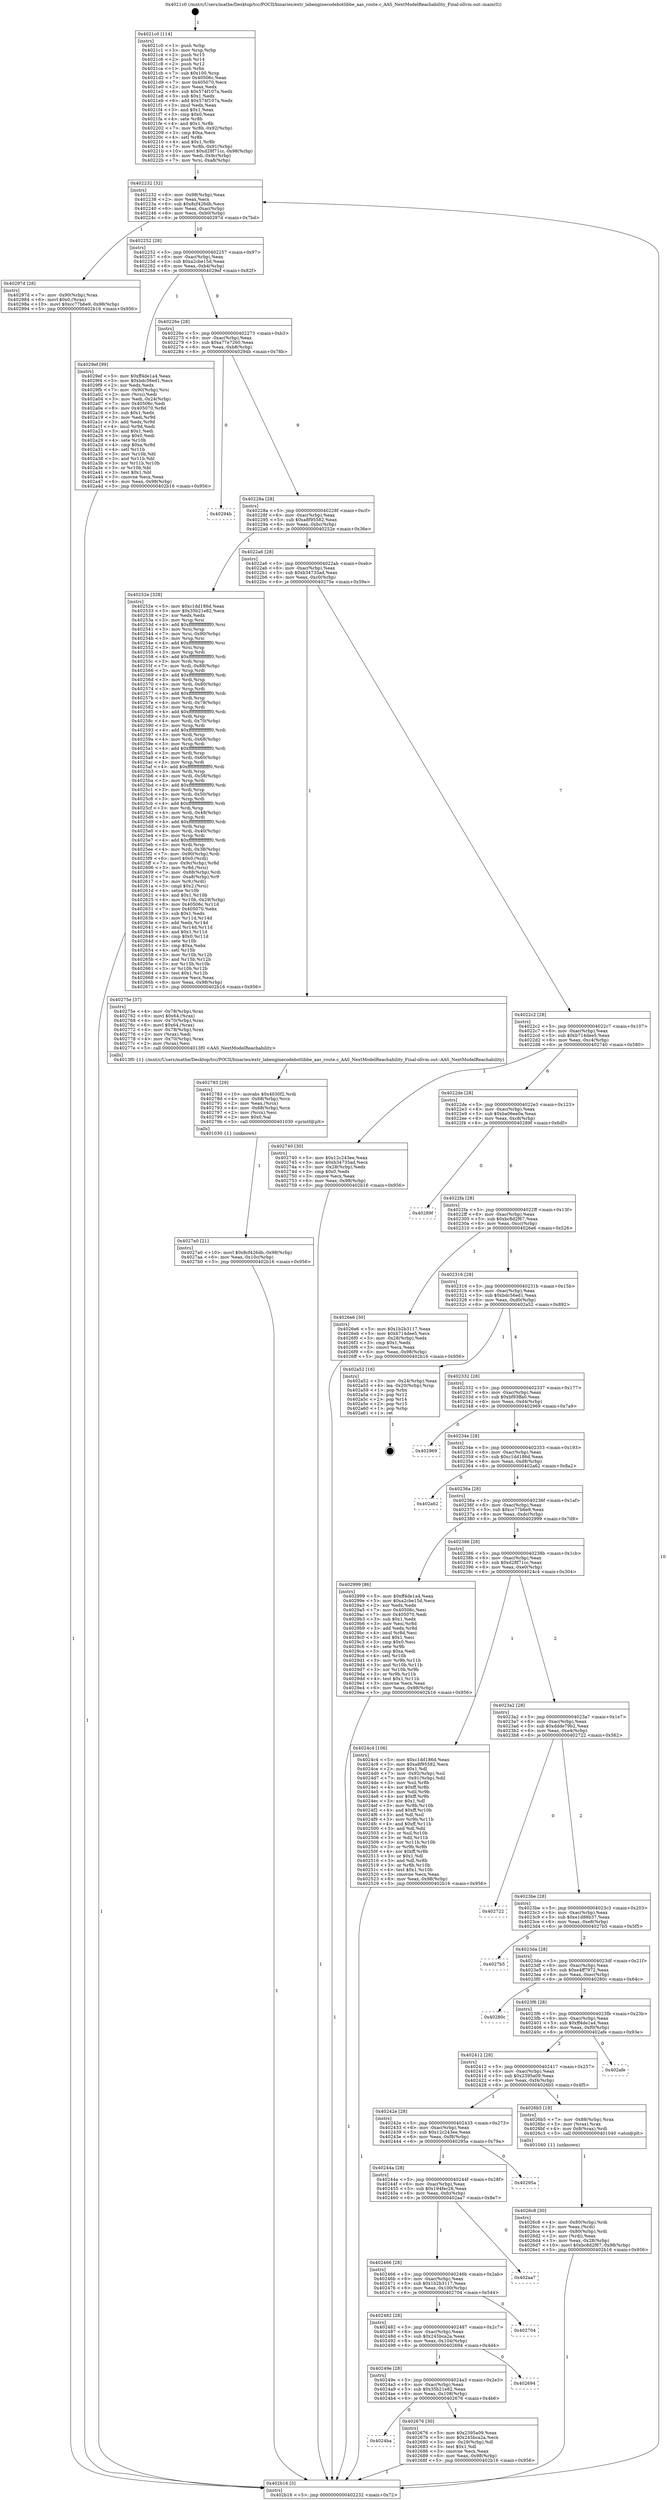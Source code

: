 digraph "0x4021c0" {
  label = "0x4021c0 (/mnt/c/Users/mathe/Desktop/tcc/POCII/binaries/extr_labenginecodebotlibbe_aas_route.c_AAS_NextModelReachability_Final-ollvm.out::main(0))"
  labelloc = "t"
  node[shape=record]

  Entry [label="",width=0.3,height=0.3,shape=circle,fillcolor=black,style=filled]
  "0x402232" [label="{
     0x402232 [32]\l
     | [instrs]\l
     &nbsp;&nbsp;0x402232 \<+6\>: mov -0x98(%rbp),%eax\l
     &nbsp;&nbsp;0x402238 \<+2\>: mov %eax,%ecx\l
     &nbsp;&nbsp;0x40223a \<+6\>: sub $0x8cf426db,%ecx\l
     &nbsp;&nbsp;0x402240 \<+6\>: mov %eax,-0xac(%rbp)\l
     &nbsp;&nbsp;0x402246 \<+6\>: mov %ecx,-0xb0(%rbp)\l
     &nbsp;&nbsp;0x40224c \<+6\>: je 000000000040297d \<main+0x7bd\>\l
  }"]
  "0x40297d" [label="{
     0x40297d [28]\l
     | [instrs]\l
     &nbsp;&nbsp;0x40297d \<+7\>: mov -0x90(%rbp),%rax\l
     &nbsp;&nbsp;0x402984 \<+6\>: movl $0x0,(%rax)\l
     &nbsp;&nbsp;0x40298a \<+10\>: movl $0xcc77b6e9,-0x98(%rbp)\l
     &nbsp;&nbsp;0x402994 \<+5\>: jmp 0000000000402b16 \<main+0x956\>\l
  }"]
  "0x402252" [label="{
     0x402252 [28]\l
     | [instrs]\l
     &nbsp;&nbsp;0x402252 \<+5\>: jmp 0000000000402257 \<main+0x97\>\l
     &nbsp;&nbsp;0x402257 \<+6\>: mov -0xac(%rbp),%eax\l
     &nbsp;&nbsp;0x40225d \<+5\>: sub $0xa2cbe15d,%eax\l
     &nbsp;&nbsp;0x402262 \<+6\>: mov %eax,-0xb4(%rbp)\l
     &nbsp;&nbsp;0x402268 \<+6\>: je 00000000004029ef \<main+0x82f\>\l
  }"]
  Exit [label="",width=0.3,height=0.3,shape=circle,fillcolor=black,style=filled,peripheries=2]
  "0x4029ef" [label="{
     0x4029ef [99]\l
     | [instrs]\l
     &nbsp;&nbsp;0x4029ef \<+5\>: mov $0xff4de1a4,%eax\l
     &nbsp;&nbsp;0x4029f4 \<+5\>: mov $0xbdc56ed1,%ecx\l
     &nbsp;&nbsp;0x4029f9 \<+2\>: xor %edx,%edx\l
     &nbsp;&nbsp;0x4029fb \<+7\>: mov -0x90(%rbp),%rsi\l
     &nbsp;&nbsp;0x402a02 \<+2\>: mov (%rsi),%edi\l
     &nbsp;&nbsp;0x402a04 \<+3\>: mov %edi,-0x24(%rbp)\l
     &nbsp;&nbsp;0x402a07 \<+7\>: mov 0x40506c,%edi\l
     &nbsp;&nbsp;0x402a0e \<+8\>: mov 0x405070,%r8d\l
     &nbsp;&nbsp;0x402a16 \<+3\>: sub $0x1,%edx\l
     &nbsp;&nbsp;0x402a19 \<+3\>: mov %edi,%r9d\l
     &nbsp;&nbsp;0x402a1c \<+3\>: add %edx,%r9d\l
     &nbsp;&nbsp;0x402a1f \<+4\>: imul %r9d,%edi\l
     &nbsp;&nbsp;0x402a23 \<+3\>: and $0x1,%edi\l
     &nbsp;&nbsp;0x402a26 \<+3\>: cmp $0x0,%edi\l
     &nbsp;&nbsp;0x402a29 \<+4\>: sete %r10b\l
     &nbsp;&nbsp;0x402a2d \<+4\>: cmp $0xa,%r8d\l
     &nbsp;&nbsp;0x402a31 \<+4\>: setl %r11b\l
     &nbsp;&nbsp;0x402a35 \<+3\>: mov %r10b,%bl\l
     &nbsp;&nbsp;0x402a38 \<+3\>: and %r11b,%bl\l
     &nbsp;&nbsp;0x402a3b \<+3\>: xor %r11b,%r10b\l
     &nbsp;&nbsp;0x402a3e \<+3\>: or %r10b,%bl\l
     &nbsp;&nbsp;0x402a41 \<+3\>: test $0x1,%bl\l
     &nbsp;&nbsp;0x402a44 \<+3\>: cmovne %ecx,%eax\l
     &nbsp;&nbsp;0x402a47 \<+6\>: mov %eax,-0x98(%rbp)\l
     &nbsp;&nbsp;0x402a4d \<+5\>: jmp 0000000000402b16 \<main+0x956\>\l
  }"]
  "0x40226e" [label="{
     0x40226e [28]\l
     | [instrs]\l
     &nbsp;&nbsp;0x40226e \<+5\>: jmp 0000000000402273 \<main+0xb3\>\l
     &nbsp;&nbsp;0x402273 \<+6\>: mov -0xac(%rbp),%eax\l
     &nbsp;&nbsp;0x402279 \<+5\>: sub $0xa77e7260,%eax\l
     &nbsp;&nbsp;0x40227e \<+6\>: mov %eax,-0xb8(%rbp)\l
     &nbsp;&nbsp;0x402284 \<+6\>: je 000000000040294b \<main+0x78b\>\l
  }"]
  "0x4027a0" [label="{
     0x4027a0 [21]\l
     | [instrs]\l
     &nbsp;&nbsp;0x4027a0 \<+10\>: movl $0x8cf426db,-0x98(%rbp)\l
     &nbsp;&nbsp;0x4027aa \<+6\>: mov %eax,-0x10c(%rbp)\l
     &nbsp;&nbsp;0x4027b0 \<+5\>: jmp 0000000000402b16 \<main+0x956\>\l
  }"]
  "0x40294b" [label="{
     0x40294b\l
  }", style=dashed]
  "0x40228a" [label="{
     0x40228a [28]\l
     | [instrs]\l
     &nbsp;&nbsp;0x40228a \<+5\>: jmp 000000000040228f \<main+0xcf\>\l
     &nbsp;&nbsp;0x40228f \<+6\>: mov -0xac(%rbp),%eax\l
     &nbsp;&nbsp;0x402295 \<+5\>: sub $0xa8f95582,%eax\l
     &nbsp;&nbsp;0x40229a \<+6\>: mov %eax,-0xbc(%rbp)\l
     &nbsp;&nbsp;0x4022a0 \<+6\>: je 000000000040252e \<main+0x36e\>\l
  }"]
  "0x402783" [label="{
     0x402783 [29]\l
     | [instrs]\l
     &nbsp;&nbsp;0x402783 \<+10\>: movabs $0x4030f2,%rdi\l
     &nbsp;&nbsp;0x40278d \<+4\>: mov -0x68(%rbp),%rcx\l
     &nbsp;&nbsp;0x402791 \<+2\>: mov %eax,(%rcx)\l
     &nbsp;&nbsp;0x402793 \<+4\>: mov -0x68(%rbp),%rcx\l
     &nbsp;&nbsp;0x402797 \<+2\>: mov (%rcx),%esi\l
     &nbsp;&nbsp;0x402799 \<+2\>: mov $0x0,%al\l
     &nbsp;&nbsp;0x40279b \<+5\>: call 0000000000401030 \<printf@plt\>\l
     | [calls]\l
     &nbsp;&nbsp;0x401030 \{1\} (unknown)\l
  }"]
  "0x40252e" [label="{
     0x40252e [328]\l
     | [instrs]\l
     &nbsp;&nbsp;0x40252e \<+5\>: mov $0xc1dd186d,%eax\l
     &nbsp;&nbsp;0x402533 \<+5\>: mov $0x35b21e82,%ecx\l
     &nbsp;&nbsp;0x402538 \<+2\>: xor %edx,%edx\l
     &nbsp;&nbsp;0x40253a \<+3\>: mov %rsp,%rsi\l
     &nbsp;&nbsp;0x40253d \<+4\>: add $0xfffffffffffffff0,%rsi\l
     &nbsp;&nbsp;0x402541 \<+3\>: mov %rsi,%rsp\l
     &nbsp;&nbsp;0x402544 \<+7\>: mov %rsi,-0x90(%rbp)\l
     &nbsp;&nbsp;0x40254b \<+3\>: mov %rsp,%rsi\l
     &nbsp;&nbsp;0x40254e \<+4\>: add $0xfffffffffffffff0,%rsi\l
     &nbsp;&nbsp;0x402552 \<+3\>: mov %rsi,%rsp\l
     &nbsp;&nbsp;0x402555 \<+3\>: mov %rsp,%rdi\l
     &nbsp;&nbsp;0x402558 \<+4\>: add $0xfffffffffffffff0,%rdi\l
     &nbsp;&nbsp;0x40255c \<+3\>: mov %rdi,%rsp\l
     &nbsp;&nbsp;0x40255f \<+7\>: mov %rdi,-0x88(%rbp)\l
     &nbsp;&nbsp;0x402566 \<+3\>: mov %rsp,%rdi\l
     &nbsp;&nbsp;0x402569 \<+4\>: add $0xfffffffffffffff0,%rdi\l
     &nbsp;&nbsp;0x40256d \<+3\>: mov %rdi,%rsp\l
     &nbsp;&nbsp;0x402570 \<+4\>: mov %rdi,-0x80(%rbp)\l
     &nbsp;&nbsp;0x402574 \<+3\>: mov %rsp,%rdi\l
     &nbsp;&nbsp;0x402577 \<+4\>: add $0xfffffffffffffff0,%rdi\l
     &nbsp;&nbsp;0x40257b \<+3\>: mov %rdi,%rsp\l
     &nbsp;&nbsp;0x40257e \<+4\>: mov %rdi,-0x78(%rbp)\l
     &nbsp;&nbsp;0x402582 \<+3\>: mov %rsp,%rdi\l
     &nbsp;&nbsp;0x402585 \<+4\>: add $0xfffffffffffffff0,%rdi\l
     &nbsp;&nbsp;0x402589 \<+3\>: mov %rdi,%rsp\l
     &nbsp;&nbsp;0x40258c \<+4\>: mov %rdi,-0x70(%rbp)\l
     &nbsp;&nbsp;0x402590 \<+3\>: mov %rsp,%rdi\l
     &nbsp;&nbsp;0x402593 \<+4\>: add $0xfffffffffffffff0,%rdi\l
     &nbsp;&nbsp;0x402597 \<+3\>: mov %rdi,%rsp\l
     &nbsp;&nbsp;0x40259a \<+4\>: mov %rdi,-0x68(%rbp)\l
     &nbsp;&nbsp;0x40259e \<+3\>: mov %rsp,%rdi\l
     &nbsp;&nbsp;0x4025a1 \<+4\>: add $0xfffffffffffffff0,%rdi\l
     &nbsp;&nbsp;0x4025a5 \<+3\>: mov %rdi,%rsp\l
     &nbsp;&nbsp;0x4025a8 \<+4\>: mov %rdi,-0x60(%rbp)\l
     &nbsp;&nbsp;0x4025ac \<+3\>: mov %rsp,%rdi\l
     &nbsp;&nbsp;0x4025af \<+4\>: add $0xfffffffffffffff0,%rdi\l
     &nbsp;&nbsp;0x4025b3 \<+3\>: mov %rdi,%rsp\l
     &nbsp;&nbsp;0x4025b6 \<+4\>: mov %rdi,-0x58(%rbp)\l
     &nbsp;&nbsp;0x4025ba \<+3\>: mov %rsp,%rdi\l
     &nbsp;&nbsp;0x4025bd \<+4\>: add $0xfffffffffffffff0,%rdi\l
     &nbsp;&nbsp;0x4025c1 \<+3\>: mov %rdi,%rsp\l
     &nbsp;&nbsp;0x4025c4 \<+4\>: mov %rdi,-0x50(%rbp)\l
     &nbsp;&nbsp;0x4025c8 \<+3\>: mov %rsp,%rdi\l
     &nbsp;&nbsp;0x4025cb \<+4\>: add $0xfffffffffffffff0,%rdi\l
     &nbsp;&nbsp;0x4025cf \<+3\>: mov %rdi,%rsp\l
     &nbsp;&nbsp;0x4025d2 \<+4\>: mov %rdi,-0x48(%rbp)\l
     &nbsp;&nbsp;0x4025d6 \<+3\>: mov %rsp,%rdi\l
     &nbsp;&nbsp;0x4025d9 \<+4\>: add $0xfffffffffffffff0,%rdi\l
     &nbsp;&nbsp;0x4025dd \<+3\>: mov %rdi,%rsp\l
     &nbsp;&nbsp;0x4025e0 \<+4\>: mov %rdi,-0x40(%rbp)\l
     &nbsp;&nbsp;0x4025e4 \<+3\>: mov %rsp,%rdi\l
     &nbsp;&nbsp;0x4025e7 \<+4\>: add $0xfffffffffffffff0,%rdi\l
     &nbsp;&nbsp;0x4025eb \<+3\>: mov %rdi,%rsp\l
     &nbsp;&nbsp;0x4025ee \<+4\>: mov %rdi,-0x38(%rbp)\l
     &nbsp;&nbsp;0x4025f2 \<+7\>: mov -0x90(%rbp),%rdi\l
     &nbsp;&nbsp;0x4025f9 \<+6\>: movl $0x0,(%rdi)\l
     &nbsp;&nbsp;0x4025ff \<+7\>: mov -0x9c(%rbp),%r8d\l
     &nbsp;&nbsp;0x402606 \<+3\>: mov %r8d,(%rsi)\l
     &nbsp;&nbsp;0x402609 \<+7\>: mov -0x88(%rbp),%rdi\l
     &nbsp;&nbsp;0x402610 \<+7\>: mov -0xa8(%rbp),%r9\l
     &nbsp;&nbsp;0x402617 \<+3\>: mov %r9,(%rdi)\l
     &nbsp;&nbsp;0x40261a \<+3\>: cmpl $0x2,(%rsi)\l
     &nbsp;&nbsp;0x40261d \<+4\>: setne %r10b\l
     &nbsp;&nbsp;0x402621 \<+4\>: and $0x1,%r10b\l
     &nbsp;&nbsp;0x402625 \<+4\>: mov %r10b,-0x29(%rbp)\l
     &nbsp;&nbsp;0x402629 \<+8\>: mov 0x40506c,%r11d\l
     &nbsp;&nbsp;0x402631 \<+7\>: mov 0x405070,%ebx\l
     &nbsp;&nbsp;0x402638 \<+3\>: sub $0x1,%edx\l
     &nbsp;&nbsp;0x40263b \<+3\>: mov %r11d,%r14d\l
     &nbsp;&nbsp;0x40263e \<+3\>: add %edx,%r14d\l
     &nbsp;&nbsp;0x402641 \<+4\>: imul %r14d,%r11d\l
     &nbsp;&nbsp;0x402645 \<+4\>: and $0x1,%r11d\l
     &nbsp;&nbsp;0x402649 \<+4\>: cmp $0x0,%r11d\l
     &nbsp;&nbsp;0x40264d \<+4\>: sete %r10b\l
     &nbsp;&nbsp;0x402651 \<+3\>: cmp $0xa,%ebx\l
     &nbsp;&nbsp;0x402654 \<+4\>: setl %r15b\l
     &nbsp;&nbsp;0x402658 \<+3\>: mov %r10b,%r12b\l
     &nbsp;&nbsp;0x40265b \<+3\>: and %r15b,%r12b\l
     &nbsp;&nbsp;0x40265e \<+3\>: xor %r15b,%r10b\l
     &nbsp;&nbsp;0x402661 \<+3\>: or %r10b,%r12b\l
     &nbsp;&nbsp;0x402664 \<+4\>: test $0x1,%r12b\l
     &nbsp;&nbsp;0x402668 \<+3\>: cmovne %ecx,%eax\l
     &nbsp;&nbsp;0x40266b \<+6\>: mov %eax,-0x98(%rbp)\l
     &nbsp;&nbsp;0x402671 \<+5\>: jmp 0000000000402b16 \<main+0x956\>\l
  }"]
  "0x4022a6" [label="{
     0x4022a6 [28]\l
     | [instrs]\l
     &nbsp;&nbsp;0x4022a6 \<+5\>: jmp 00000000004022ab \<main+0xeb\>\l
     &nbsp;&nbsp;0x4022ab \<+6\>: mov -0xac(%rbp),%eax\l
     &nbsp;&nbsp;0x4022b1 \<+5\>: sub $0xb34735ad,%eax\l
     &nbsp;&nbsp;0x4022b6 \<+6\>: mov %eax,-0xc0(%rbp)\l
     &nbsp;&nbsp;0x4022bc \<+6\>: je 000000000040275e \<main+0x59e\>\l
  }"]
  "0x4026c8" [label="{
     0x4026c8 [30]\l
     | [instrs]\l
     &nbsp;&nbsp;0x4026c8 \<+4\>: mov -0x80(%rbp),%rdi\l
     &nbsp;&nbsp;0x4026cc \<+2\>: mov %eax,(%rdi)\l
     &nbsp;&nbsp;0x4026ce \<+4\>: mov -0x80(%rbp),%rdi\l
     &nbsp;&nbsp;0x4026d2 \<+2\>: mov (%rdi),%eax\l
     &nbsp;&nbsp;0x4026d4 \<+3\>: mov %eax,-0x28(%rbp)\l
     &nbsp;&nbsp;0x4026d7 \<+10\>: movl $0xbc8d2f67,-0x98(%rbp)\l
     &nbsp;&nbsp;0x4026e1 \<+5\>: jmp 0000000000402b16 \<main+0x956\>\l
  }"]
  "0x40275e" [label="{
     0x40275e [37]\l
     | [instrs]\l
     &nbsp;&nbsp;0x40275e \<+4\>: mov -0x78(%rbp),%rax\l
     &nbsp;&nbsp;0x402762 \<+6\>: movl $0x64,(%rax)\l
     &nbsp;&nbsp;0x402768 \<+4\>: mov -0x70(%rbp),%rax\l
     &nbsp;&nbsp;0x40276c \<+6\>: movl $0x64,(%rax)\l
     &nbsp;&nbsp;0x402772 \<+4\>: mov -0x78(%rbp),%rax\l
     &nbsp;&nbsp;0x402776 \<+2\>: mov (%rax),%edi\l
     &nbsp;&nbsp;0x402778 \<+4\>: mov -0x70(%rbp),%rax\l
     &nbsp;&nbsp;0x40277c \<+2\>: mov (%rax),%esi\l
     &nbsp;&nbsp;0x40277e \<+5\>: call 00000000004013f0 \<AAS_NextModelReachability\>\l
     | [calls]\l
     &nbsp;&nbsp;0x4013f0 \{1\} (/mnt/c/Users/mathe/Desktop/tcc/POCII/binaries/extr_labenginecodebotlibbe_aas_route.c_AAS_NextModelReachability_Final-ollvm.out::AAS_NextModelReachability)\l
  }"]
  "0x4022c2" [label="{
     0x4022c2 [28]\l
     | [instrs]\l
     &nbsp;&nbsp;0x4022c2 \<+5\>: jmp 00000000004022c7 \<main+0x107\>\l
     &nbsp;&nbsp;0x4022c7 \<+6\>: mov -0xac(%rbp),%eax\l
     &nbsp;&nbsp;0x4022cd \<+5\>: sub $0xb714dee5,%eax\l
     &nbsp;&nbsp;0x4022d2 \<+6\>: mov %eax,-0xc4(%rbp)\l
     &nbsp;&nbsp;0x4022d8 \<+6\>: je 0000000000402740 \<main+0x580\>\l
  }"]
  "0x4024ba" [label="{
     0x4024ba\l
  }", style=dashed]
  "0x402740" [label="{
     0x402740 [30]\l
     | [instrs]\l
     &nbsp;&nbsp;0x402740 \<+5\>: mov $0x12c243ee,%eax\l
     &nbsp;&nbsp;0x402745 \<+5\>: mov $0xb34735ad,%ecx\l
     &nbsp;&nbsp;0x40274a \<+3\>: mov -0x28(%rbp),%edx\l
     &nbsp;&nbsp;0x40274d \<+3\>: cmp $0x0,%edx\l
     &nbsp;&nbsp;0x402750 \<+3\>: cmove %ecx,%eax\l
     &nbsp;&nbsp;0x402753 \<+6\>: mov %eax,-0x98(%rbp)\l
     &nbsp;&nbsp;0x402759 \<+5\>: jmp 0000000000402b16 \<main+0x956\>\l
  }"]
  "0x4022de" [label="{
     0x4022de [28]\l
     | [instrs]\l
     &nbsp;&nbsp;0x4022de \<+5\>: jmp 00000000004022e3 \<main+0x123\>\l
     &nbsp;&nbsp;0x4022e3 \<+6\>: mov -0xac(%rbp),%eax\l
     &nbsp;&nbsp;0x4022e9 \<+5\>: sub $0xba06ee0a,%eax\l
     &nbsp;&nbsp;0x4022ee \<+6\>: mov %eax,-0xc8(%rbp)\l
     &nbsp;&nbsp;0x4022f4 \<+6\>: je 000000000040289f \<main+0x6df\>\l
  }"]
  "0x402676" [label="{
     0x402676 [30]\l
     | [instrs]\l
     &nbsp;&nbsp;0x402676 \<+5\>: mov $0x2395a09,%eax\l
     &nbsp;&nbsp;0x40267b \<+5\>: mov $0x245bca2a,%ecx\l
     &nbsp;&nbsp;0x402680 \<+3\>: mov -0x29(%rbp),%dl\l
     &nbsp;&nbsp;0x402683 \<+3\>: test $0x1,%dl\l
     &nbsp;&nbsp;0x402686 \<+3\>: cmovne %ecx,%eax\l
     &nbsp;&nbsp;0x402689 \<+6\>: mov %eax,-0x98(%rbp)\l
     &nbsp;&nbsp;0x40268f \<+5\>: jmp 0000000000402b16 \<main+0x956\>\l
  }"]
  "0x40289f" [label="{
     0x40289f\l
  }", style=dashed]
  "0x4022fa" [label="{
     0x4022fa [28]\l
     | [instrs]\l
     &nbsp;&nbsp;0x4022fa \<+5\>: jmp 00000000004022ff \<main+0x13f\>\l
     &nbsp;&nbsp;0x4022ff \<+6\>: mov -0xac(%rbp),%eax\l
     &nbsp;&nbsp;0x402305 \<+5\>: sub $0xbc8d2f67,%eax\l
     &nbsp;&nbsp;0x40230a \<+6\>: mov %eax,-0xcc(%rbp)\l
     &nbsp;&nbsp;0x402310 \<+6\>: je 00000000004026e6 \<main+0x526\>\l
  }"]
  "0x40249e" [label="{
     0x40249e [28]\l
     | [instrs]\l
     &nbsp;&nbsp;0x40249e \<+5\>: jmp 00000000004024a3 \<main+0x2e3\>\l
     &nbsp;&nbsp;0x4024a3 \<+6\>: mov -0xac(%rbp),%eax\l
     &nbsp;&nbsp;0x4024a9 \<+5\>: sub $0x35b21e82,%eax\l
     &nbsp;&nbsp;0x4024ae \<+6\>: mov %eax,-0x108(%rbp)\l
     &nbsp;&nbsp;0x4024b4 \<+6\>: je 0000000000402676 \<main+0x4b6\>\l
  }"]
  "0x4026e6" [label="{
     0x4026e6 [30]\l
     | [instrs]\l
     &nbsp;&nbsp;0x4026e6 \<+5\>: mov $0x1b2b3117,%eax\l
     &nbsp;&nbsp;0x4026eb \<+5\>: mov $0xb714dee5,%ecx\l
     &nbsp;&nbsp;0x4026f0 \<+3\>: mov -0x28(%rbp),%edx\l
     &nbsp;&nbsp;0x4026f3 \<+3\>: cmp $0x1,%edx\l
     &nbsp;&nbsp;0x4026f6 \<+3\>: cmovl %ecx,%eax\l
     &nbsp;&nbsp;0x4026f9 \<+6\>: mov %eax,-0x98(%rbp)\l
     &nbsp;&nbsp;0x4026ff \<+5\>: jmp 0000000000402b16 \<main+0x956\>\l
  }"]
  "0x402316" [label="{
     0x402316 [28]\l
     | [instrs]\l
     &nbsp;&nbsp;0x402316 \<+5\>: jmp 000000000040231b \<main+0x15b\>\l
     &nbsp;&nbsp;0x40231b \<+6\>: mov -0xac(%rbp),%eax\l
     &nbsp;&nbsp;0x402321 \<+5\>: sub $0xbdc56ed1,%eax\l
     &nbsp;&nbsp;0x402326 \<+6\>: mov %eax,-0xd0(%rbp)\l
     &nbsp;&nbsp;0x40232c \<+6\>: je 0000000000402a52 \<main+0x892\>\l
  }"]
  "0x402694" [label="{
     0x402694\l
  }", style=dashed]
  "0x402a52" [label="{
     0x402a52 [16]\l
     | [instrs]\l
     &nbsp;&nbsp;0x402a52 \<+3\>: mov -0x24(%rbp),%eax\l
     &nbsp;&nbsp;0x402a55 \<+4\>: lea -0x20(%rbp),%rsp\l
     &nbsp;&nbsp;0x402a59 \<+1\>: pop %rbx\l
     &nbsp;&nbsp;0x402a5a \<+2\>: pop %r12\l
     &nbsp;&nbsp;0x402a5c \<+2\>: pop %r14\l
     &nbsp;&nbsp;0x402a5e \<+2\>: pop %r15\l
     &nbsp;&nbsp;0x402a60 \<+1\>: pop %rbp\l
     &nbsp;&nbsp;0x402a61 \<+1\>: ret\l
  }"]
  "0x402332" [label="{
     0x402332 [28]\l
     | [instrs]\l
     &nbsp;&nbsp;0x402332 \<+5\>: jmp 0000000000402337 \<main+0x177\>\l
     &nbsp;&nbsp;0x402337 \<+6\>: mov -0xac(%rbp),%eax\l
     &nbsp;&nbsp;0x40233d \<+5\>: sub $0xbf93ffa0,%eax\l
     &nbsp;&nbsp;0x402342 \<+6\>: mov %eax,-0xd4(%rbp)\l
     &nbsp;&nbsp;0x402348 \<+6\>: je 0000000000402969 \<main+0x7a9\>\l
  }"]
  "0x402482" [label="{
     0x402482 [28]\l
     | [instrs]\l
     &nbsp;&nbsp;0x402482 \<+5\>: jmp 0000000000402487 \<main+0x2c7\>\l
     &nbsp;&nbsp;0x402487 \<+6\>: mov -0xac(%rbp),%eax\l
     &nbsp;&nbsp;0x40248d \<+5\>: sub $0x245bca2a,%eax\l
     &nbsp;&nbsp;0x402492 \<+6\>: mov %eax,-0x104(%rbp)\l
     &nbsp;&nbsp;0x402498 \<+6\>: je 0000000000402694 \<main+0x4d4\>\l
  }"]
  "0x402969" [label="{
     0x402969\l
  }", style=dashed]
  "0x40234e" [label="{
     0x40234e [28]\l
     | [instrs]\l
     &nbsp;&nbsp;0x40234e \<+5\>: jmp 0000000000402353 \<main+0x193\>\l
     &nbsp;&nbsp;0x402353 \<+6\>: mov -0xac(%rbp),%eax\l
     &nbsp;&nbsp;0x402359 \<+5\>: sub $0xc1dd186d,%eax\l
     &nbsp;&nbsp;0x40235e \<+6\>: mov %eax,-0xd8(%rbp)\l
     &nbsp;&nbsp;0x402364 \<+6\>: je 0000000000402a62 \<main+0x8a2\>\l
  }"]
  "0x402704" [label="{
     0x402704\l
  }", style=dashed]
  "0x402a62" [label="{
     0x402a62\l
  }", style=dashed]
  "0x40236a" [label="{
     0x40236a [28]\l
     | [instrs]\l
     &nbsp;&nbsp;0x40236a \<+5\>: jmp 000000000040236f \<main+0x1af\>\l
     &nbsp;&nbsp;0x40236f \<+6\>: mov -0xac(%rbp),%eax\l
     &nbsp;&nbsp;0x402375 \<+5\>: sub $0xcc77b6e9,%eax\l
     &nbsp;&nbsp;0x40237a \<+6\>: mov %eax,-0xdc(%rbp)\l
     &nbsp;&nbsp;0x402380 \<+6\>: je 0000000000402999 \<main+0x7d9\>\l
  }"]
  "0x402466" [label="{
     0x402466 [28]\l
     | [instrs]\l
     &nbsp;&nbsp;0x402466 \<+5\>: jmp 000000000040246b \<main+0x2ab\>\l
     &nbsp;&nbsp;0x40246b \<+6\>: mov -0xac(%rbp),%eax\l
     &nbsp;&nbsp;0x402471 \<+5\>: sub $0x1b2b3117,%eax\l
     &nbsp;&nbsp;0x402476 \<+6\>: mov %eax,-0x100(%rbp)\l
     &nbsp;&nbsp;0x40247c \<+6\>: je 0000000000402704 \<main+0x544\>\l
  }"]
  "0x402999" [label="{
     0x402999 [86]\l
     | [instrs]\l
     &nbsp;&nbsp;0x402999 \<+5\>: mov $0xff4de1a4,%eax\l
     &nbsp;&nbsp;0x40299e \<+5\>: mov $0xa2cbe15d,%ecx\l
     &nbsp;&nbsp;0x4029a3 \<+2\>: xor %edx,%edx\l
     &nbsp;&nbsp;0x4029a5 \<+7\>: mov 0x40506c,%esi\l
     &nbsp;&nbsp;0x4029ac \<+7\>: mov 0x405070,%edi\l
     &nbsp;&nbsp;0x4029b3 \<+3\>: sub $0x1,%edx\l
     &nbsp;&nbsp;0x4029b6 \<+3\>: mov %esi,%r8d\l
     &nbsp;&nbsp;0x4029b9 \<+3\>: add %edx,%r8d\l
     &nbsp;&nbsp;0x4029bc \<+4\>: imul %r8d,%esi\l
     &nbsp;&nbsp;0x4029c0 \<+3\>: and $0x1,%esi\l
     &nbsp;&nbsp;0x4029c3 \<+3\>: cmp $0x0,%esi\l
     &nbsp;&nbsp;0x4029c6 \<+4\>: sete %r9b\l
     &nbsp;&nbsp;0x4029ca \<+3\>: cmp $0xa,%edi\l
     &nbsp;&nbsp;0x4029cd \<+4\>: setl %r10b\l
     &nbsp;&nbsp;0x4029d1 \<+3\>: mov %r9b,%r11b\l
     &nbsp;&nbsp;0x4029d4 \<+3\>: and %r10b,%r11b\l
     &nbsp;&nbsp;0x4029d7 \<+3\>: xor %r10b,%r9b\l
     &nbsp;&nbsp;0x4029da \<+3\>: or %r9b,%r11b\l
     &nbsp;&nbsp;0x4029dd \<+4\>: test $0x1,%r11b\l
     &nbsp;&nbsp;0x4029e1 \<+3\>: cmovne %ecx,%eax\l
     &nbsp;&nbsp;0x4029e4 \<+6\>: mov %eax,-0x98(%rbp)\l
     &nbsp;&nbsp;0x4029ea \<+5\>: jmp 0000000000402b16 \<main+0x956\>\l
  }"]
  "0x402386" [label="{
     0x402386 [28]\l
     | [instrs]\l
     &nbsp;&nbsp;0x402386 \<+5\>: jmp 000000000040238b \<main+0x1cb\>\l
     &nbsp;&nbsp;0x40238b \<+6\>: mov -0xac(%rbp),%eax\l
     &nbsp;&nbsp;0x402391 \<+5\>: sub $0xd28f71cc,%eax\l
     &nbsp;&nbsp;0x402396 \<+6\>: mov %eax,-0xe0(%rbp)\l
     &nbsp;&nbsp;0x40239c \<+6\>: je 00000000004024c4 \<main+0x304\>\l
  }"]
  "0x402aa7" [label="{
     0x402aa7\l
  }", style=dashed]
  "0x4024c4" [label="{
     0x4024c4 [106]\l
     | [instrs]\l
     &nbsp;&nbsp;0x4024c4 \<+5\>: mov $0xc1dd186d,%eax\l
     &nbsp;&nbsp;0x4024c9 \<+5\>: mov $0xa8f95582,%ecx\l
     &nbsp;&nbsp;0x4024ce \<+2\>: mov $0x1,%dl\l
     &nbsp;&nbsp;0x4024d0 \<+7\>: mov -0x92(%rbp),%sil\l
     &nbsp;&nbsp;0x4024d7 \<+7\>: mov -0x91(%rbp),%dil\l
     &nbsp;&nbsp;0x4024de \<+3\>: mov %sil,%r8b\l
     &nbsp;&nbsp;0x4024e1 \<+4\>: xor $0xff,%r8b\l
     &nbsp;&nbsp;0x4024e5 \<+3\>: mov %dil,%r9b\l
     &nbsp;&nbsp;0x4024e8 \<+4\>: xor $0xff,%r9b\l
     &nbsp;&nbsp;0x4024ec \<+3\>: xor $0x1,%dl\l
     &nbsp;&nbsp;0x4024ef \<+3\>: mov %r8b,%r10b\l
     &nbsp;&nbsp;0x4024f2 \<+4\>: and $0xff,%r10b\l
     &nbsp;&nbsp;0x4024f6 \<+3\>: and %dl,%sil\l
     &nbsp;&nbsp;0x4024f9 \<+3\>: mov %r9b,%r11b\l
     &nbsp;&nbsp;0x4024fc \<+4\>: and $0xff,%r11b\l
     &nbsp;&nbsp;0x402500 \<+3\>: and %dl,%dil\l
     &nbsp;&nbsp;0x402503 \<+3\>: or %sil,%r10b\l
     &nbsp;&nbsp;0x402506 \<+3\>: or %dil,%r11b\l
     &nbsp;&nbsp;0x402509 \<+3\>: xor %r11b,%r10b\l
     &nbsp;&nbsp;0x40250c \<+3\>: or %r9b,%r8b\l
     &nbsp;&nbsp;0x40250f \<+4\>: xor $0xff,%r8b\l
     &nbsp;&nbsp;0x402513 \<+3\>: or $0x1,%dl\l
     &nbsp;&nbsp;0x402516 \<+3\>: and %dl,%r8b\l
     &nbsp;&nbsp;0x402519 \<+3\>: or %r8b,%r10b\l
     &nbsp;&nbsp;0x40251c \<+4\>: test $0x1,%r10b\l
     &nbsp;&nbsp;0x402520 \<+3\>: cmovne %ecx,%eax\l
     &nbsp;&nbsp;0x402523 \<+6\>: mov %eax,-0x98(%rbp)\l
     &nbsp;&nbsp;0x402529 \<+5\>: jmp 0000000000402b16 \<main+0x956\>\l
  }"]
  "0x4023a2" [label="{
     0x4023a2 [28]\l
     | [instrs]\l
     &nbsp;&nbsp;0x4023a2 \<+5\>: jmp 00000000004023a7 \<main+0x1e7\>\l
     &nbsp;&nbsp;0x4023a7 \<+6\>: mov -0xac(%rbp),%eax\l
     &nbsp;&nbsp;0x4023ad \<+5\>: sub $0xddde79b2,%eax\l
     &nbsp;&nbsp;0x4023b2 \<+6\>: mov %eax,-0xe4(%rbp)\l
     &nbsp;&nbsp;0x4023b8 \<+6\>: je 0000000000402722 \<main+0x562\>\l
  }"]
  "0x402b16" [label="{
     0x402b16 [5]\l
     | [instrs]\l
     &nbsp;&nbsp;0x402b16 \<+5\>: jmp 0000000000402232 \<main+0x72\>\l
  }"]
  "0x4021c0" [label="{
     0x4021c0 [114]\l
     | [instrs]\l
     &nbsp;&nbsp;0x4021c0 \<+1\>: push %rbp\l
     &nbsp;&nbsp;0x4021c1 \<+3\>: mov %rsp,%rbp\l
     &nbsp;&nbsp;0x4021c4 \<+2\>: push %r15\l
     &nbsp;&nbsp;0x4021c6 \<+2\>: push %r14\l
     &nbsp;&nbsp;0x4021c8 \<+2\>: push %r12\l
     &nbsp;&nbsp;0x4021ca \<+1\>: push %rbx\l
     &nbsp;&nbsp;0x4021cb \<+7\>: sub $0x100,%rsp\l
     &nbsp;&nbsp;0x4021d2 \<+7\>: mov 0x40506c,%eax\l
     &nbsp;&nbsp;0x4021d9 \<+7\>: mov 0x405070,%ecx\l
     &nbsp;&nbsp;0x4021e0 \<+2\>: mov %eax,%edx\l
     &nbsp;&nbsp;0x4021e2 \<+6\>: sub $0x574f107a,%edx\l
     &nbsp;&nbsp;0x4021e8 \<+3\>: sub $0x1,%edx\l
     &nbsp;&nbsp;0x4021eb \<+6\>: add $0x574f107a,%edx\l
     &nbsp;&nbsp;0x4021f1 \<+3\>: imul %edx,%eax\l
     &nbsp;&nbsp;0x4021f4 \<+3\>: and $0x1,%eax\l
     &nbsp;&nbsp;0x4021f7 \<+3\>: cmp $0x0,%eax\l
     &nbsp;&nbsp;0x4021fa \<+4\>: sete %r8b\l
     &nbsp;&nbsp;0x4021fe \<+4\>: and $0x1,%r8b\l
     &nbsp;&nbsp;0x402202 \<+7\>: mov %r8b,-0x92(%rbp)\l
     &nbsp;&nbsp;0x402209 \<+3\>: cmp $0xa,%ecx\l
     &nbsp;&nbsp;0x40220c \<+4\>: setl %r8b\l
     &nbsp;&nbsp;0x402210 \<+4\>: and $0x1,%r8b\l
     &nbsp;&nbsp;0x402214 \<+7\>: mov %r8b,-0x91(%rbp)\l
     &nbsp;&nbsp;0x40221b \<+10\>: movl $0xd28f71cc,-0x98(%rbp)\l
     &nbsp;&nbsp;0x402225 \<+6\>: mov %edi,-0x9c(%rbp)\l
     &nbsp;&nbsp;0x40222b \<+7\>: mov %rsi,-0xa8(%rbp)\l
  }"]
  "0x40244a" [label="{
     0x40244a [28]\l
     | [instrs]\l
     &nbsp;&nbsp;0x40244a \<+5\>: jmp 000000000040244f \<main+0x28f\>\l
     &nbsp;&nbsp;0x40244f \<+6\>: mov -0xac(%rbp),%eax\l
     &nbsp;&nbsp;0x402455 \<+5\>: sub $0x194fec26,%eax\l
     &nbsp;&nbsp;0x40245a \<+6\>: mov %eax,-0xfc(%rbp)\l
     &nbsp;&nbsp;0x402460 \<+6\>: je 0000000000402aa7 \<main+0x8e7\>\l
  }"]
  "0x40295a" [label="{
     0x40295a\l
  }", style=dashed]
  "0x402722" [label="{
     0x402722\l
  }", style=dashed]
  "0x4023be" [label="{
     0x4023be [28]\l
     | [instrs]\l
     &nbsp;&nbsp;0x4023be \<+5\>: jmp 00000000004023c3 \<main+0x203\>\l
     &nbsp;&nbsp;0x4023c3 \<+6\>: mov -0xac(%rbp),%eax\l
     &nbsp;&nbsp;0x4023c9 \<+5\>: sub $0xe1d88b37,%eax\l
     &nbsp;&nbsp;0x4023ce \<+6\>: mov %eax,-0xe8(%rbp)\l
     &nbsp;&nbsp;0x4023d4 \<+6\>: je 00000000004027b5 \<main+0x5f5\>\l
  }"]
  "0x40242e" [label="{
     0x40242e [28]\l
     | [instrs]\l
     &nbsp;&nbsp;0x40242e \<+5\>: jmp 0000000000402433 \<main+0x273\>\l
     &nbsp;&nbsp;0x402433 \<+6\>: mov -0xac(%rbp),%eax\l
     &nbsp;&nbsp;0x402439 \<+5\>: sub $0x12c243ee,%eax\l
     &nbsp;&nbsp;0x40243e \<+6\>: mov %eax,-0xf8(%rbp)\l
     &nbsp;&nbsp;0x402444 \<+6\>: je 000000000040295a \<main+0x79a\>\l
  }"]
  "0x4027b5" [label="{
     0x4027b5\l
  }", style=dashed]
  "0x4023da" [label="{
     0x4023da [28]\l
     | [instrs]\l
     &nbsp;&nbsp;0x4023da \<+5\>: jmp 00000000004023df \<main+0x21f\>\l
     &nbsp;&nbsp;0x4023df \<+6\>: mov -0xac(%rbp),%eax\l
     &nbsp;&nbsp;0x4023e5 \<+5\>: sub $0xe4ff7972,%eax\l
     &nbsp;&nbsp;0x4023ea \<+6\>: mov %eax,-0xec(%rbp)\l
     &nbsp;&nbsp;0x4023f0 \<+6\>: je 000000000040280c \<main+0x64c\>\l
  }"]
  "0x4026b5" [label="{
     0x4026b5 [19]\l
     | [instrs]\l
     &nbsp;&nbsp;0x4026b5 \<+7\>: mov -0x88(%rbp),%rax\l
     &nbsp;&nbsp;0x4026bc \<+3\>: mov (%rax),%rax\l
     &nbsp;&nbsp;0x4026bf \<+4\>: mov 0x8(%rax),%rdi\l
     &nbsp;&nbsp;0x4026c3 \<+5\>: call 0000000000401040 \<atoi@plt\>\l
     | [calls]\l
     &nbsp;&nbsp;0x401040 \{1\} (unknown)\l
  }"]
  "0x40280c" [label="{
     0x40280c\l
  }", style=dashed]
  "0x4023f6" [label="{
     0x4023f6 [28]\l
     | [instrs]\l
     &nbsp;&nbsp;0x4023f6 \<+5\>: jmp 00000000004023fb \<main+0x23b\>\l
     &nbsp;&nbsp;0x4023fb \<+6\>: mov -0xac(%rbp),%eax\l
     &nbsp;&nbsp;0x402401 \<+5\>: sub $0xff4de1a4,%eax\l
     &nbsp;&nbsp;0x402406 \<+6\>: mov %eax,-0xf0(%rbp)\l
     &nbsp;&nbsp;0x40240c \<+6\>: je 0000000000402afe \<main+0x93e\>\l
  }"]
  "0x402412" [label="{
     0x402412 [28]\l
     | [instrs]\l
     &nbsp;&nbsp;0x402412 \<+5\>: jmp 0000000000402417 \<main+0x257\>\l
     &nbsp;&nbsp;0x402417 \<+6\>: mov -0xac(%rbp),%eax\l
     &nbsp;&nbsp;0x40241d \<+5\>: sub $0x2395a09,%eax\l
     &nbsp;&nbsp;0x402422 \<+6\>: mov %eax,-0xf4(%rbp)\l
     &nbsp;&nbsp;0x402428 \<+6\>: je 00000000004026b5 \<main+0x4f5\>\l
  }"]
  "0x402afe" [label="{
     0x402afe\l
  }", style=dashed]
  Entry -> "0x4021c0" [label=" 1"]
  "0x402232" -> "0x40297d" [label=" 1"]
  "0x402232" -> "0x402252" [label=" 10"]
  "0x402a52" -> Exit [label=" 1"]
  "0x402252" -> "0x4029ef" [label=" 1"]
  "0x402252" -> "0x40226e" [label=" 9"]
  "0x4029ef" -> "0x402b16" [label=" 1"]
  "0x40226e" -> "0x40294b" [label=" 0"]
  "0x40226e" -> "0x40228a" [label=" 9"]
  "0x402999" -> "0x402b16" [label=" 1"]
  "0x40228a" -> "0x40252e" [label=" 1"]
  "0x40228a" -> "0x4022a6" [label=" 8"]
  "0x40297d" -> "0x402b16" [label=" 1"]
  "0x4022a6" -> "0x40275e" [label=" 1"]
  "0x4022a6" -> "0x4022c2" [label=" 7"]
  "0x4027a0" -> "0x402b16" [label=" 1"]
  "0x4022c2" -> "0x402740" [label=" 1"]
  "0x4022c2" -> "0x4022de" [label=" 6"]
  "0x402783" -> "0x4027a0" [label=" 1"]
  "0x4022de" -> "0x40289f" [label=" 0"]
  "0x4022de" -> "0x4022fa" [label=" 6"]
  "0x40275e" -> "0x402783" [label=" 1"]
  "0x4022fa" -> "0x4026e6" [label=" 1"]
  "0x4022fa" -> "0x402316" [label=" 5"]
  "0x4026e6" -> "0x402b16" [label=" 1"]
  "0x402316" -> "0x402a52" [label=" 1"]
  "0x402316" -> "0x402332" [label=" 4"]
  "0x4026c8" -> "0x402b16" [label=" 1"]
  "0x402332" -> "0x402969" [label=" 0"]
  "0x402332" -> "0x40234e" [label=" 4"]
  "0x402676" -> "0x402b16" [label=" 1"]
  "0x40234e" -> "0x402a62" [label=" 0"]
  "0x40234e" -> "0x40236a" [label=" 4"]
  "0x40249e" -> "0x4024ba" [label=" 0"]
  "0x40236a" -> "0x402999" [label=" 1"]
  "0x40236a" -> "0x402386" [label=" 3"]
  "0x402740" -> "0x402b16" [label=" 1"]
  "0x402386" -> "0x4024c4" [label=" 1"]
  "0x402386" -> "0x4023a2" [label=" 2"]
  "0x4024c4" -> "0x402b16" [label=" 1"]
  "0x4021c0" -> "0x402232" [label=" 1"]
  "0x402b16" -> "0x402232" [label=" 10"]
  "0x402482" -> "0x40249e" [label=" 1"]
  "0x40252e" -> "0x402b16" [label=" 1"]
  "0x4026b5" -> "0x4026c8" [label=" 1"]
  "0x4023a2" -> "0x402722" [label=" 0"]
  "0x4023a2" -> "0x4023be" [label=" 2"]
  "0x402466" -> "0x402482" [label=" 1"]
  "0x4023be" -> "0x4027b5" [label=" 0"]
  "0x4023be" -> "0x4023da" [label=" 2"]
  "0x40249e" -> "0x402676" [label=" 1"]
  "0x4023da" -> "0x40280c" [label=" 0"]
  "0x4023da" -> "0x4023f6" [label=" 2"]
  "0x40244a" -> "0x402466" [label=" 1"]
  "0x4023f6" -> "0x402afe" [label=" 0"]
  "0x4023f6" -> "0x402412" [label=" 2"]
  "0x40244a" -> "0x402aa7" [label=" 0"]
  "0x402412" -> "0x4026b5" [label=" 1"]
  "0x402412" -> "0x40242e" [label=" 1"]
  "0x402466" -> "0x402704" [label=" 0"]
  "0x40242e" -> "0x40295a" [label=" 0"]
  "0x40242e" -> "0x40244a" [label=" 1"]
  "0x402482" -> "0x402694" [label=" 0"]
}
